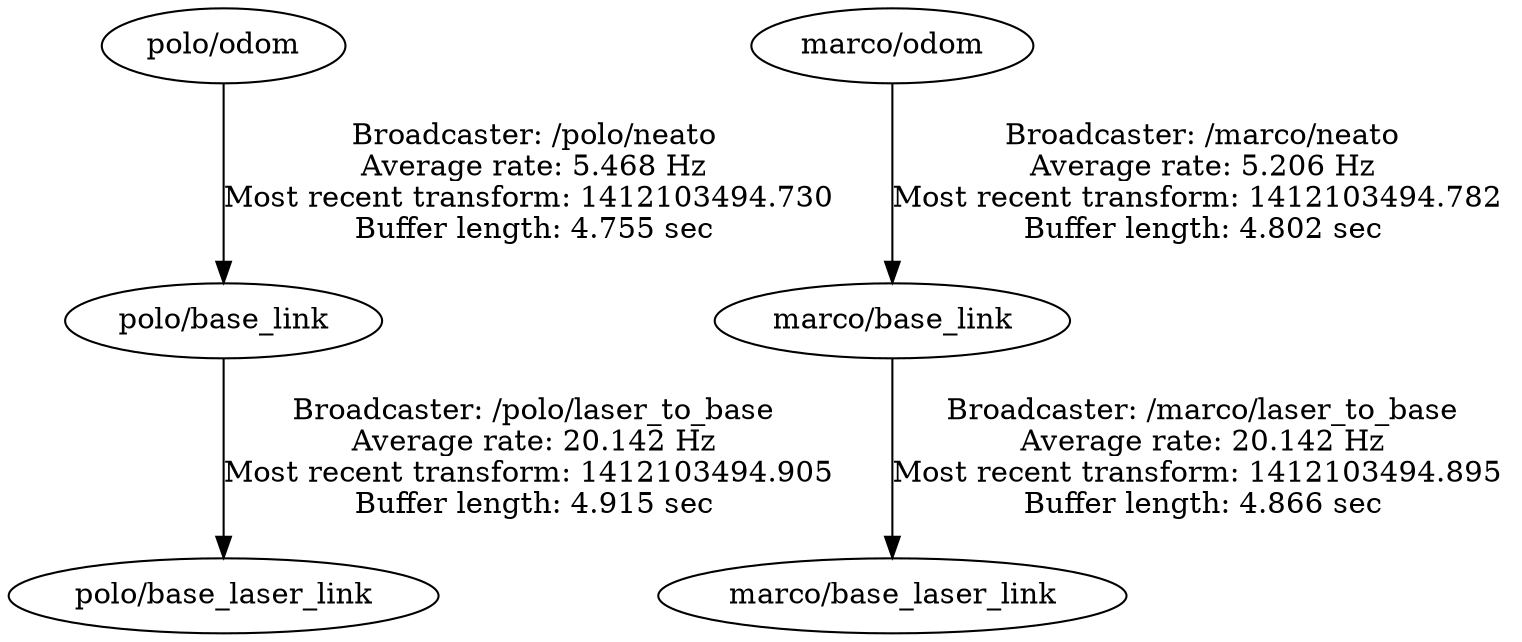digraph G {
"polo/base_link" -> "polo/base_laser_link"[label="Broadcaster: /polo/laser_to_base\nAverage rate: 20.142 Hz\nMost recent transform: 1412103494.905 \nBuffer length: 4.915 sec\n"];
"polo/odom" -> "polo/base_link"[label="Broadcaster: /polo/neato\nAverage rate: 5.468 Hz\nMost recent transform: 1412103494.730 \nBuffer length: 4.755 sec\n"];
"marco/base_link" -> "marco/base_laser_link"[label="Broadcaster: /marco/laser_to_base\nAverage rate: 20.142 Hz\nMost recent transform: 1412103494.895 \nBuffer length: 4.866 sec\n"];
"marco/odom" -> "marco/base_link"[label="Broadcaster: /marco/neato\nAverage rate: 5.206 Hz\nMost recent transform: 1412103494.782 \nBuffer length: 4.802 sec\n"];
}